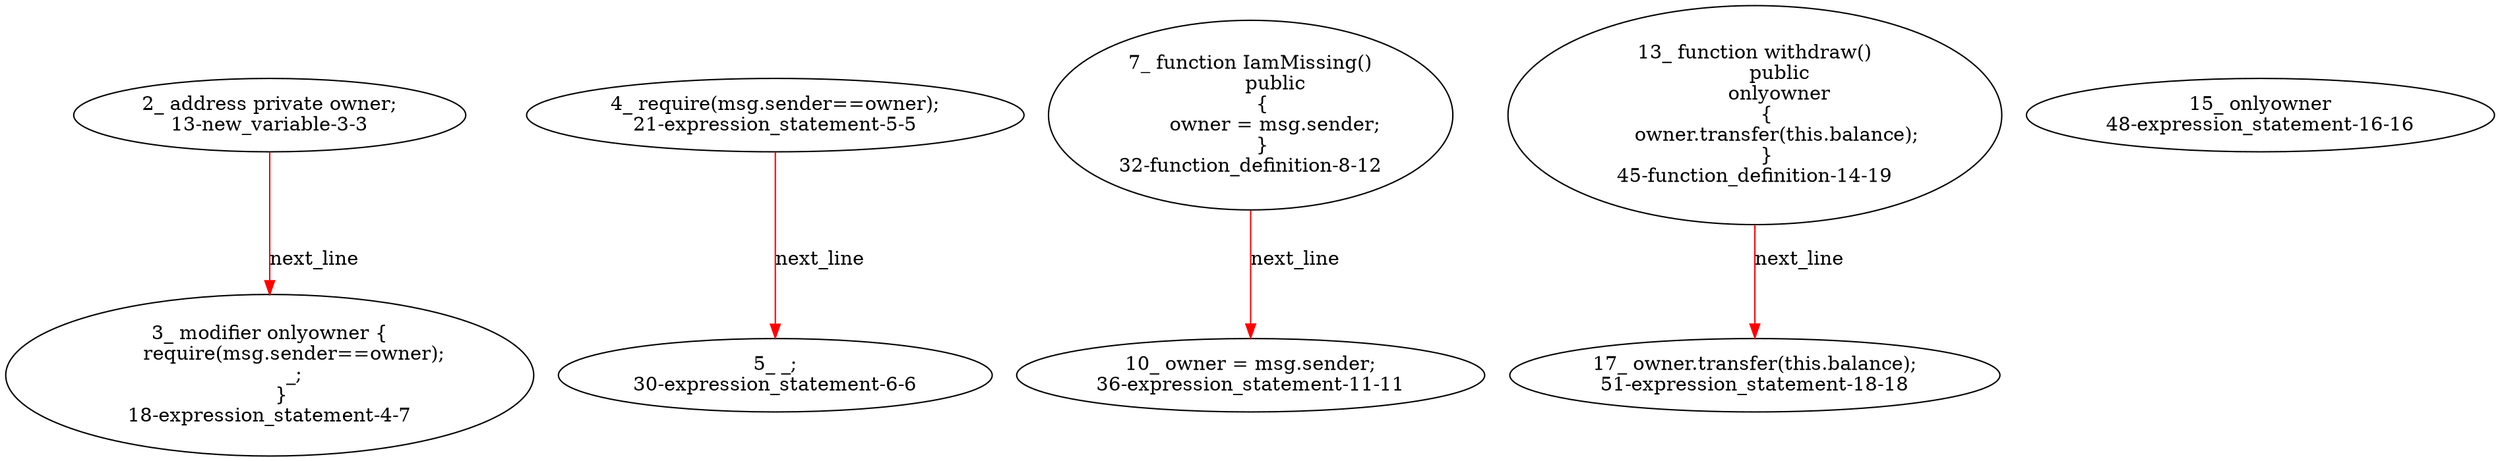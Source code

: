 digraph  {
13 [code="address private owner;", label="2_ address private owner;\n13-new_variable-3-3", method="", type_label=new_variable];
18 [code="modifier onlyowner {\n        require(msg.sender==owner);\n        _;\n    }", label="3_ modifier onlyowner {\n        require(msg.sender==owner);\n        _;\n    }\n18-expression_statement-4-7", method="", type_label=expression_statement];
21 [code="require(msg.sender==owner);", label="4_ require(msg.sender==owner);\n21-expression_statement-5-5", method="", type_label=expression_statement];
30 [code="_;", label="5_ _;\n30-expression_statement-6-6", method="", type_label=expression_statement];
32 [code="function IamMissing()\n        public\n    {\n        owner = msg.sender;\n    }", label="7_ function IamMissing()\n        public\n    {\n        owner = msg.sender;\n    }\n32-function_definition-8-12", method="IamMissing()", type_label=function_definition];
36 [code="owner = msg.sender;", label="10_ owner = msg.sender;\n36-expression_statement-11-11", method="IamMissing()", type_label=expression_statement];
45 [code="function withdraw()\n        public\n        onlyowner\n    {\n       owner.transfer(this.balance);\n    }", label="13_ function withdraw()\n        public\n        onlyowner\n    {\n       owner.transfer(this.balance);\n    }\n45-function_definition-14-19", method="withdraw()", type_label=function_definition];
48 [code=onlyowner, label="15_ onlyowner\n48-expression_statement-16-16", method="withdraw()", type_label=expression_statement];
51 [code="owner.transfer(this.balance);", label="17_ owner.transfer(this.balance);\n51-expression_statement-18-18", method="withdraw()", type_label=expression_statement];
13 -> 18  [color=red, controlflow_type=next_line, edge_type=CFG_edge, key=0, label=next_line];
21 -> 30  [color=red, controlflow_type=next_line, edge_type=CFG_edge, key=0, label=next_line];
32 -> 36  [color=red, controlflow_type=next_line, edge_type=CFG_edge, key=0, label=next_line];
45 -> 51  [color=red, controlflow_type=next_line, edge_type=CFG_edge, key=0, label=next_line];
}
